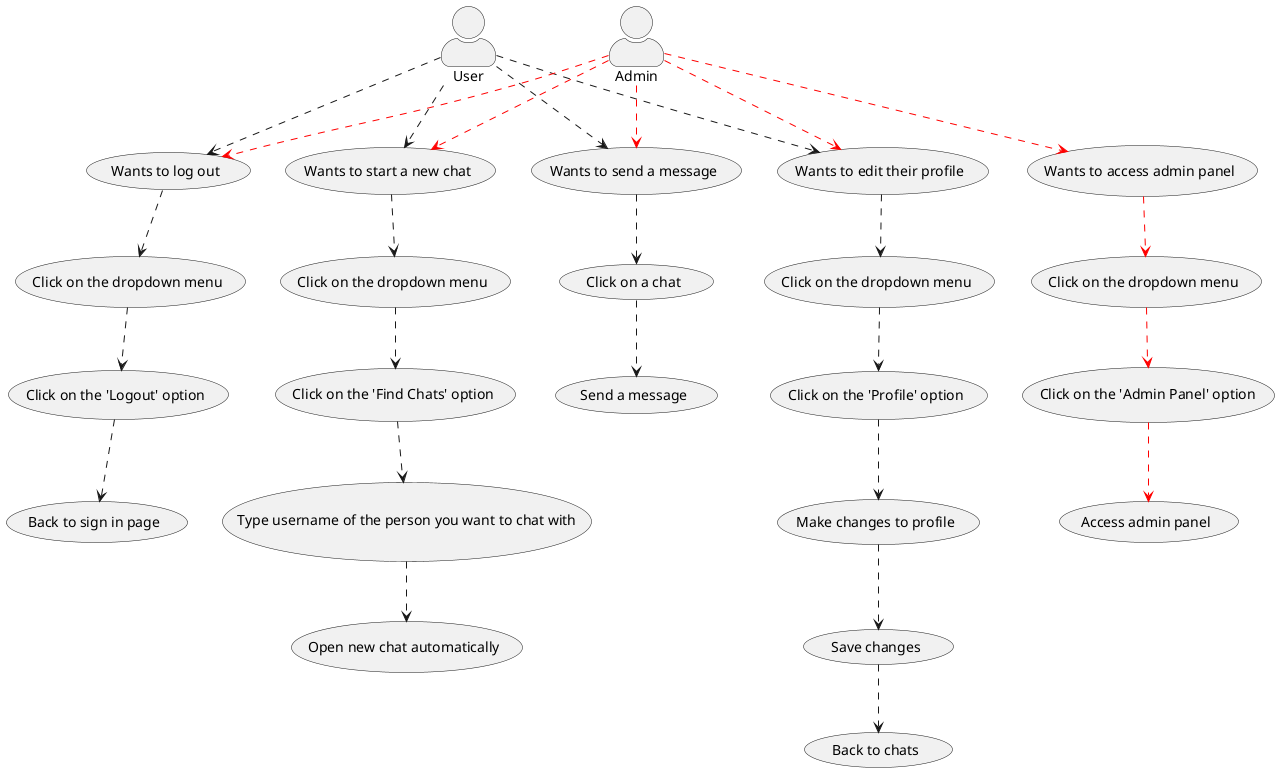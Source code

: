 @startuml use_case_chats

skinparam ActorStyle awesome

actor User



usecase "Wants to start a new chat" as wants_to_start_a_new_chat

User ..> wants_to_start_a_new_chat

usecase "Click on the dropdown menu" as click_on_dropdown
usecase "Click on the 'Find Chats' option" as click_on_find_chats
usecase "Type username of the person you want to chat with" as type_username
usecase "Open new chat automatically" as open_new_chat_automatically

wants_to_start_a_new_chat ..> click_on_dropdown
click_on_dropdown ..> click_on_find_chats
click_on_find_chats ..> type_username
type_username ..> open_new_chat_automatically



usecase "Wants to send a message" as wants_to_send_a_message

User ..> wants_to_send_a_message

usecase "Click on a chat" as click_on_chat
usecase "Send a message" as send_message

wants_to_send_a_message ..> click_on_chat
click_on_chat ..> send_message



usecase "Wants to edit their profile" as wants_to_edit_their_profile

User ..> wants_to_edit_their_profile

usecase "Click on the dropdown menu" as click_on_dropdown2
usecase "Click on the 'Profile' option" as click_on_profile
usecase "Make changes to profile" as make_changes_to_profile
usecase "Save changes" as save_changes
usecase "Back to chats" as back_to_chats

wants_to_edit_their_profile ..> click_on_dropdown2
click_on_dropdown2 ..> click_on_profile
click_on_profile ..> make_changes_to_profile
make_changes_to_profile ..> save_changes
save_changes ..> back_to_chats



usecase "Wants to log out" as wants_to_log_out

User ..> wants_to_log_out

usecase "Click on the dropdown menu" as click_on_dropdown3
usecase "Click on the 'Logout' option" as click_on_log_out
usecase "Back to sign in page" as back_to_sign_in_page

wants_to_log_out ..> click_on_dropdown3
click_on_dropdown3 ..> click_on_log_out
click_on_log_out ..> back_to_sign_in_page




actor Admin

Admin -[dashed,#ff0000]-> wants_to_start_a_new_chat
Admin -[dashed,#ff0000]-> wants_to_send_a_message
Admin -[dashed,#ff0000]-> wants_to_edit_their_profile
Admin -[dashed,#ff0000]-> wants_to_log_out

usecase "Wants to access admin panel" as wants_to_access_admin_panel

Admin -[dashed,#ff0000]-> wants_to_access_admin_panel

usecase "Click on the dropdown menu" as click_on_dropdown4
usecase "Click on the 'Admin Panel' option" as click_on_admin_panel
usecase "Access admin panel" as access_admin_panel

wants_to_access_admin_panel -[dashed,#ff0000]-> click_on_dropdown4
click_on_dropdown4 -[dashed,#ff0000]-> click_on_admin_panel
click_on_admin_panel -[dashed,#ff0000]-> access_admin_panel

@enduml